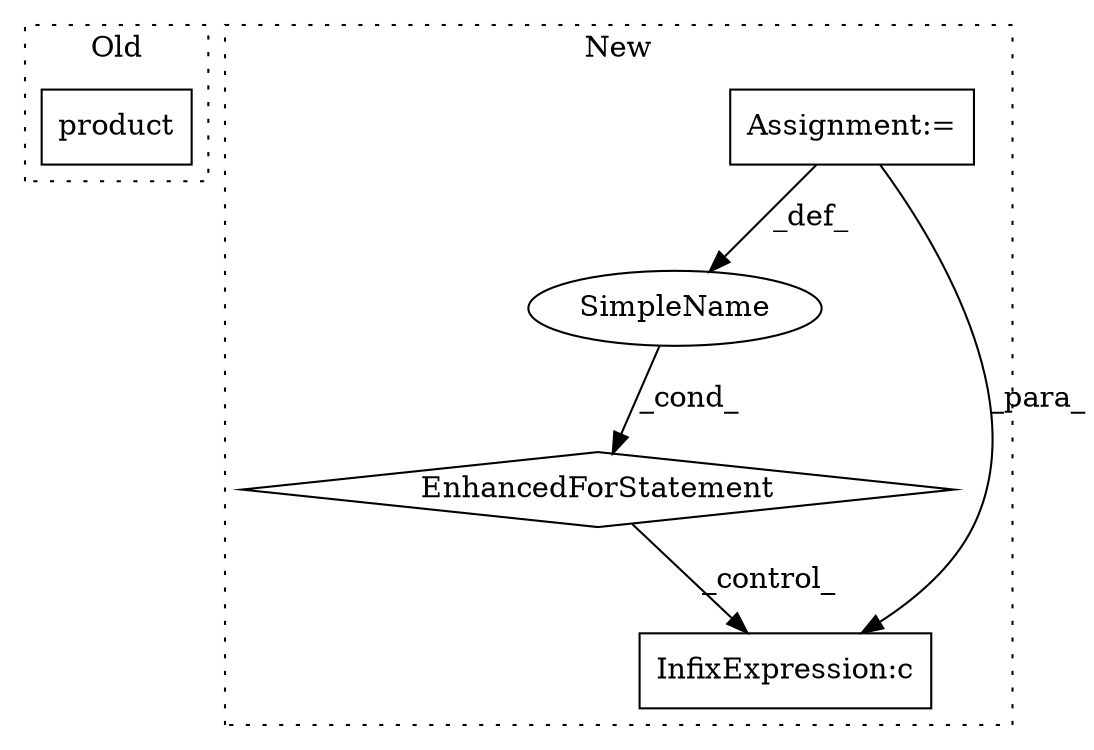 digraph G {
subgraph cluster0 {
1 [label="product" a="32" s="14852,14935" l="8,1" shape="box"];
label = "Old";
style="dotted";
}
subgraph cluster1 {
2 [label="EnhancedForStatement" a="70" s="18906,19488" l="326,2" shape="diamond"];
3 [label="Assignment:=" a="7" s="18906,19488" l="326,2" shape="box"];
4 [label="SimpleName" a="42" s="19244" l="20" shape="ellipse"];
5 [label="InfixExpression:c" a="27" s="19516" l="4" shape="box"];
label = "New";
style="dotted";
}
2 -> 5 [label="_control_"];
3 -> 5 [label="_para_"];
3 -> 4 [label="_def_"];
4 -> 2 [label="_cond_"];
}